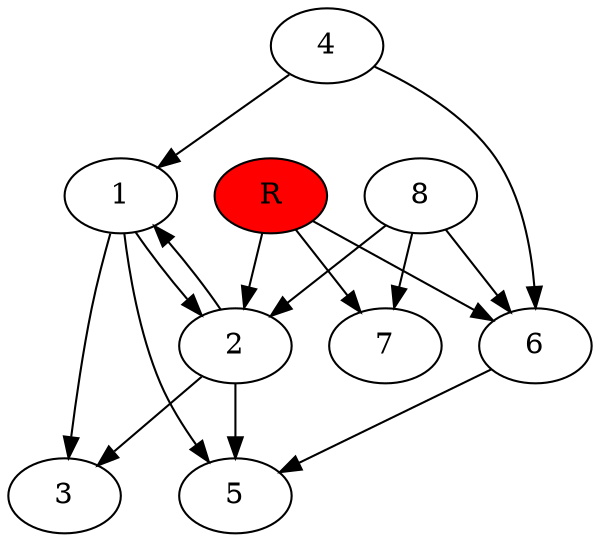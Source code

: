 digraph prb34987 {
	1
	2
	3
	4
	5
	6
	7
	8
	R [fillcolor="#ff0000" style=filled]
	1 -> 2
	1 -> 3
	1 -> 5
	2 -> 1
	2 -> 3
	2 -> 5
	4 -> 1
	4 -> 6
	6 -> 5
	8 -> 2
	8 -> 6
	8 -> 7
	R -> 2
	R -> 6
	R -> 7
}

